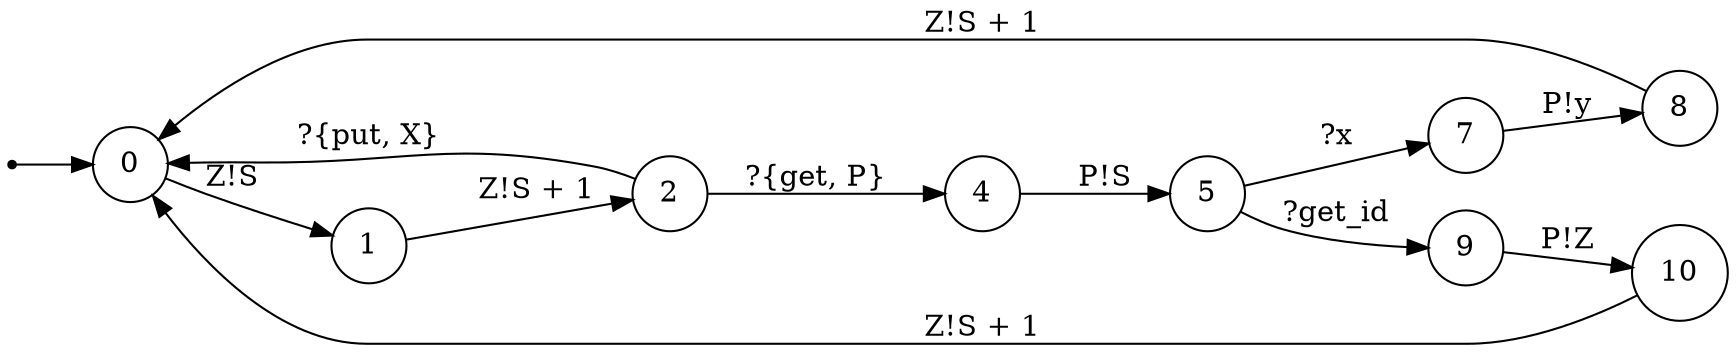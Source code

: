 digraph Communicating_Actor_Automata {

            rankdir=LR;
   size="100, 50"
  node [shape = doublecircle]; 

            node [shape = point]; START;
   node [shape = circle];
   START->0;

            
0 -> 1 [ label = "Z!S"];
1 -> 2 [ label = "Z!S + 1"];
2 -> 4 [ label = "?{get, P}"];
4 -> 5 [ label = "P!S"];
5 -> 7 [ label = "?x"];
7 -> 8 [ label = "P!y"];
8 -> 0 [ label = "Z!S + 1"];
5 -> 9 [ label = "?get_id"];
9 -> 10 [ label = "P!Z"];
10 -> 0 [ label = "Z!S + 1"];
2 -> 0 [ label = "?{put, X}"];
}